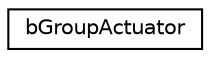 digraph G
{
  edge [fontname="Helvetica",fontsize="10",labelfontname="Helvetica",labelfontsize="10"];
  node [fontname="Helvetica",fontsize="10",shape=record];
  rankdir=LR;
  Node1 [label="bGroupActuator",height=0.2,width=0.4,color="black", fillcolor="white", style="filled",URL="$da/dc4/structbGroupActuator.html"];
}
